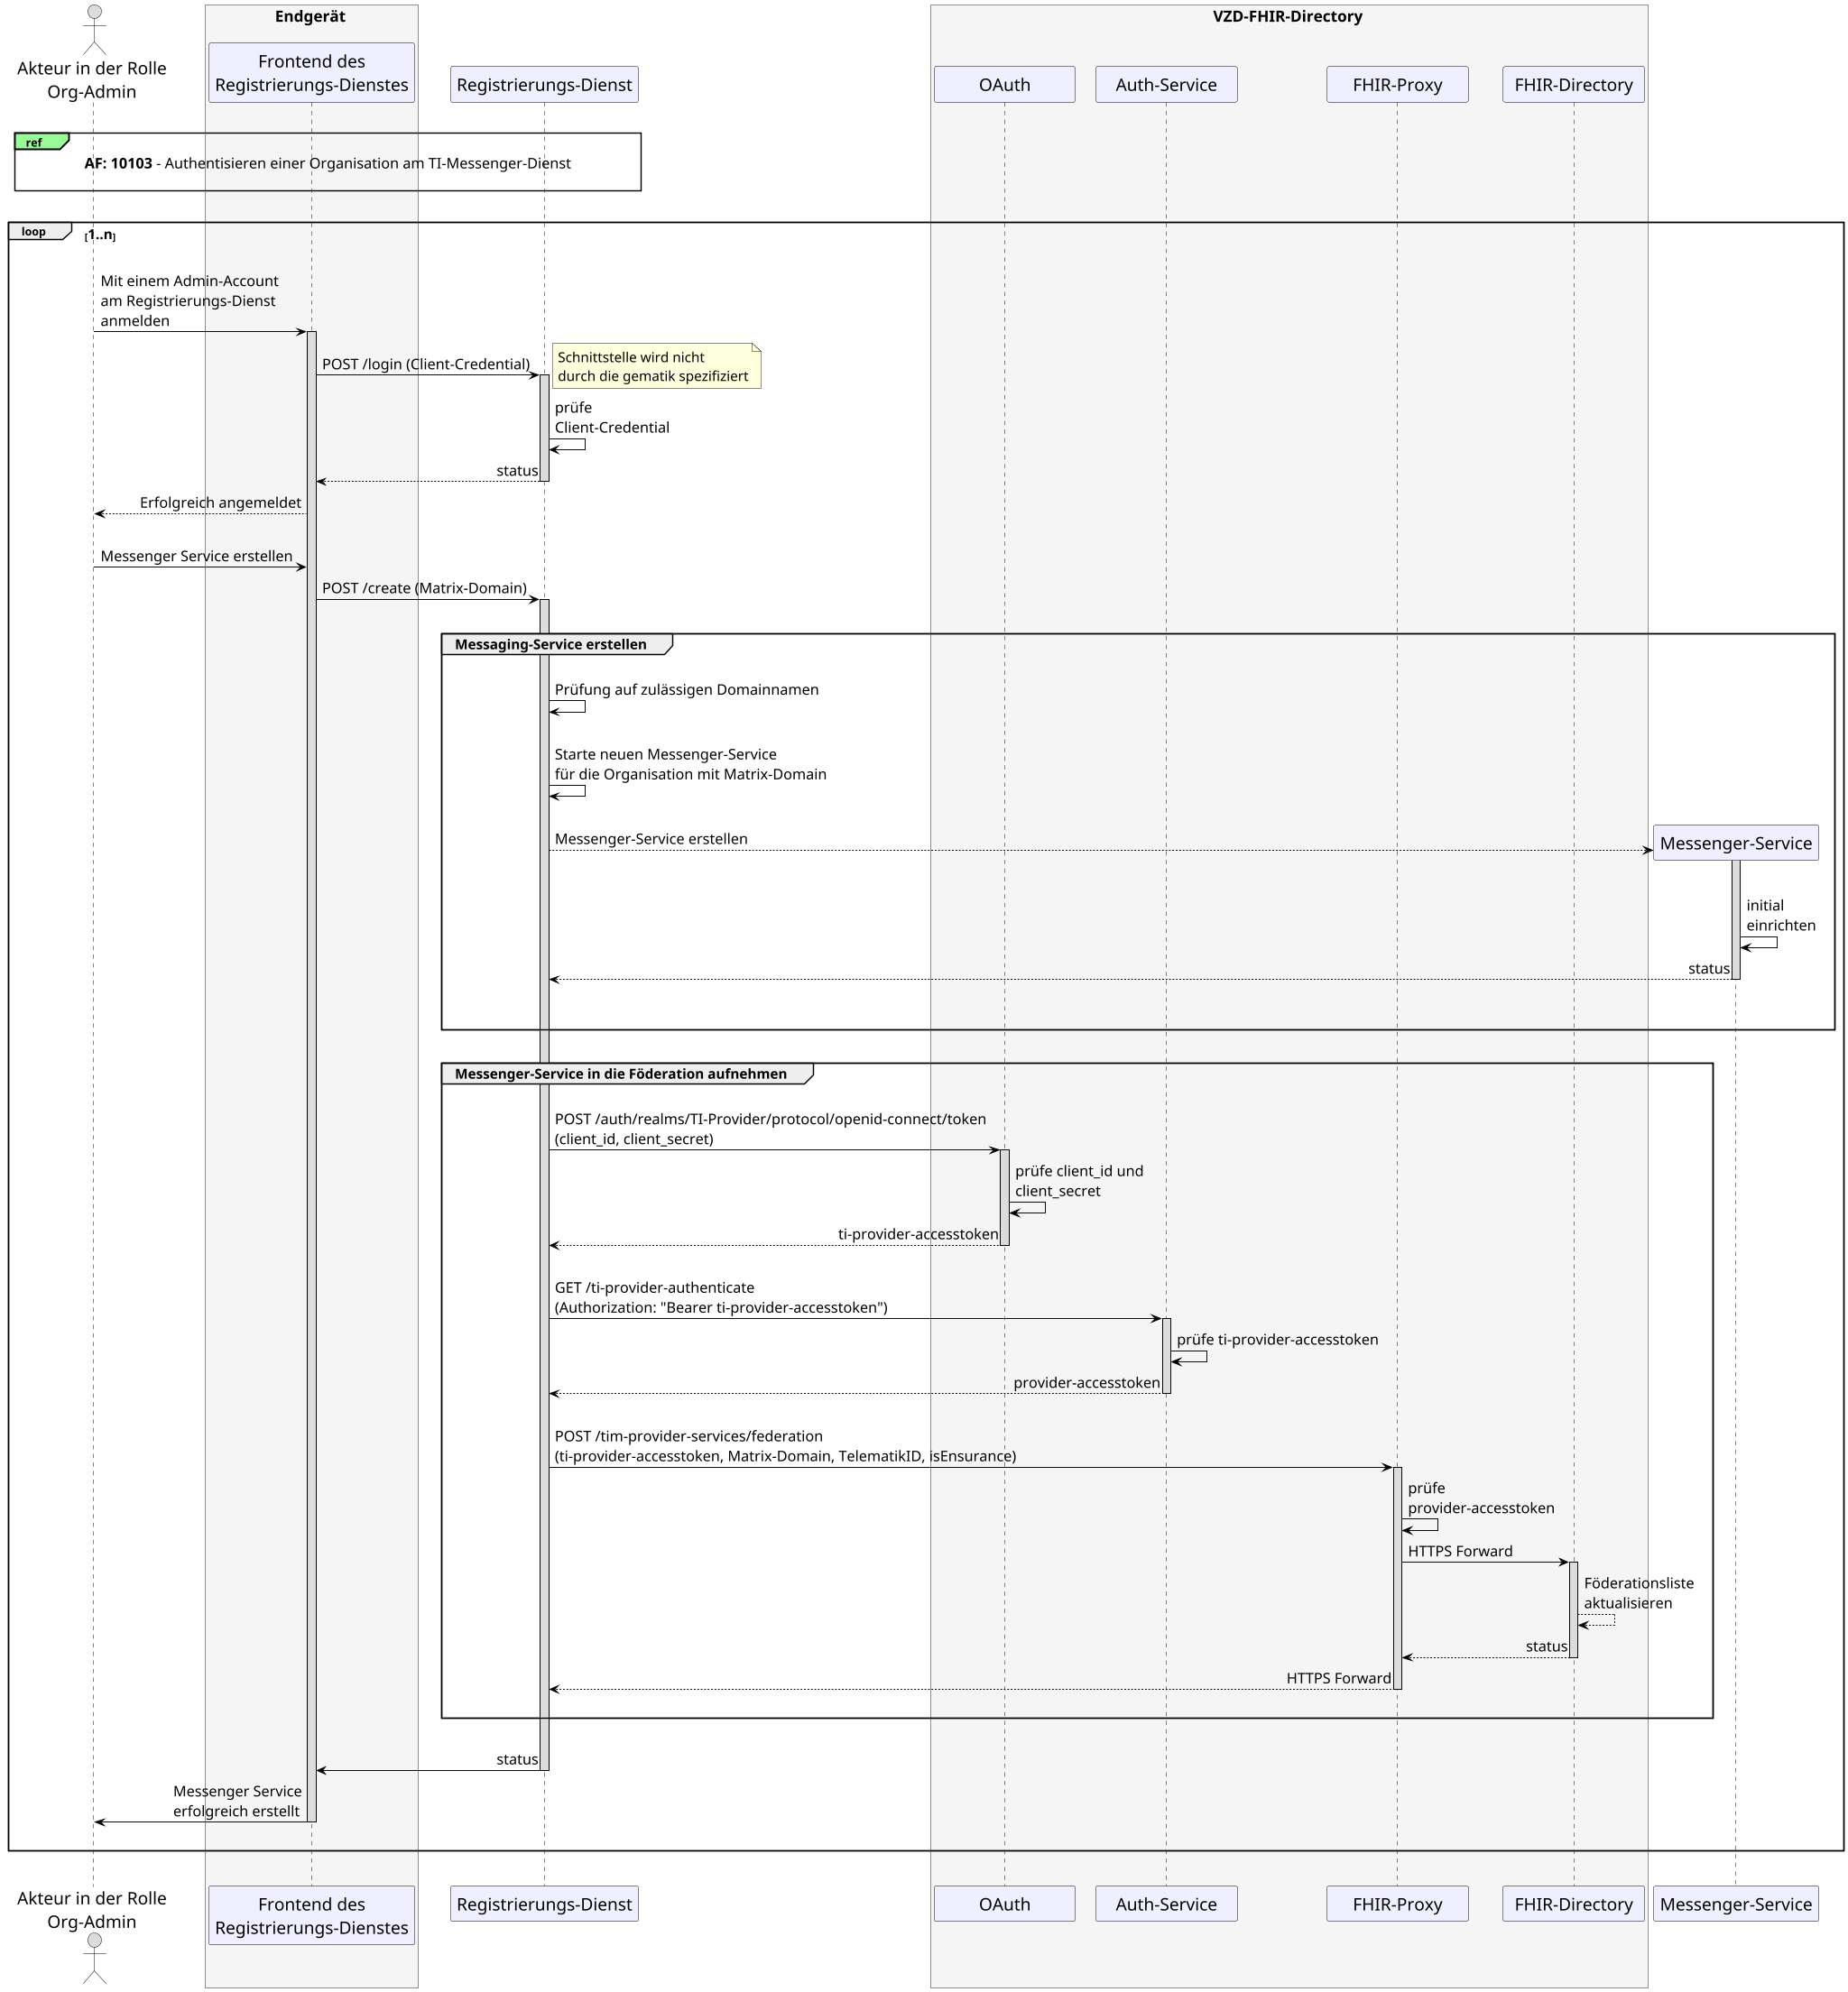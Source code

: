 /' 
# TI-Messenger 1.1
# TI-Messenger-Dienst
# UC - 10060
# Sequence Diagram
# Name: Bereitstellung eines Messenger-Service für eine Organisation
'/

@startuml
skinparam sequenceMessageAlign direction
skinparam WrapWidth 300
skinparam minClassWidth 150
skinparam BoxPadding 1
skinparam sequenceReferenceHeaderBackgroundColor palegreen
scale max 2048 width

skinparam sequence {
ArrowColor black
ArrowFontSize 17
ActorBorderColor black
LifeLineBorderColor black
LifeLineBackgroundColor Gainsboro

ParticipantBorderColor Motivation
ParticipantBackgroundColor Motivation
ParticipantFontName Impact
ParticipantFontSize 20
ParticipantFontColor black
ParticipantBorderColor Black
ParticipantBackgroundColor MOTIVATION

ActorBackgroundColor Gainsboro
ActorFontColor black
ActorFontSize 20
ActorFontName Aapex
}
    actor U as "Akteur in der Rolle\nOrg-Admin"
    box <size:18>Endgerät</size> #WhiteSmoke
      participant C as "Frontend des\nRegistrierungs-Dienstes"
    end box
    participant R as "Registrierungs-Dienst"
    box <size:18>VZD-FHIR-Directory</size> #WhiteSmoke
    participant Auth as "OAuth"
    participant AuthService as "Auth-Service"
    participant FP as "FHIR-Proxy"
    participant VZD as "FHIR-Directory"
    end box

|||
ref over U, R: <size:17>**AF: 10103** - Authentisieren einer Organisation am TI-Messenger-Dienst</size>\n 
|||

loop <size:16>1..n</size>
  |||
  U->C: Mit einem Admin-Account \nam Registrierungs-Dienst \nanmelden
    Activate C
  C->R: POST /login (Client-Credential)
  note right: <size:16>Schnittstelle wird nicht \n<size:16>durch die gematik spezifiziert</size>
    Activate R
  R->R: prüfe \nClient-Credential
  R-->C: status
    Deactivate R
  C-->U: Erfolgreich angemeldet
  |||
  U->C: Messenger Service erstellen
  C->R: POST /create (Matrix-Domain)
    Activate R
    
    |||
    group <size:16>Messaging-Service erstellen</size>
    |||
      R->R: Prüfung auf zulässigen Domainnamen
      |||
      R->R: Starte neuen Messenger-Service \nfür die Organisation mit Matrix-Domain
      |||
        create "Messenger-Service"
          R-->"Messenger-Service" : Messenger-Service erstellen 
        Activate "Messenger-Service"
      |||
      "Messenger-Service"->"Messenger-Service": initial \neinrichten
      "Messenger-Service"-->R: status
      |||
        Deactivate "Messenger-Service"
    |||
    end
    
    |||
    
    group <size:16>Messenger-Service in die Föderation aufnehmen</size>
    |||
      R->Auth: POST /auth/realms/TI-Provider/protocol/openid-connect/token \n(client_id, client_secret) 
        Activate Auth
      Auth->Auth: prüfe client_id und \nclient_secret
      Auth-->R: ti-provider-accesstoken
        Deactivate Auth
      |||
      R->AuthService: GET /ti-provider-authenticate \n(Authorization: "Bearer ti-provider-accesstoken")
        Activate AuthService
      AuthService->AuthService: prüfe ti-provider-accesstoken
      AuthService-->R: provider-accesstoken
        Deactivate AuthService
      |||
      R->FP: POST /tim-provider-services/federation \n(ti-provider-accesstoken, Matrix-Domain, TelematikID, isEnsurance)
        Activate FP
      FP->FP: prüfe \nprovider-accesstoken
      FP->VZD: HTTPS Forward
        Activate VZD
      VZD-->VZD: Föderationsliste\naktualisieren
      VZD-->FP: status
        Deactivate VZD
      FP-->R: HTTPS Forward
        Deactivate FP

    |||
    end

  |||
  R->C: status
    Deactivate R
  C->U: Messenger Service \nerfolgreich erstellt
    Deactivate C
  |||
end
|||
@enduml
